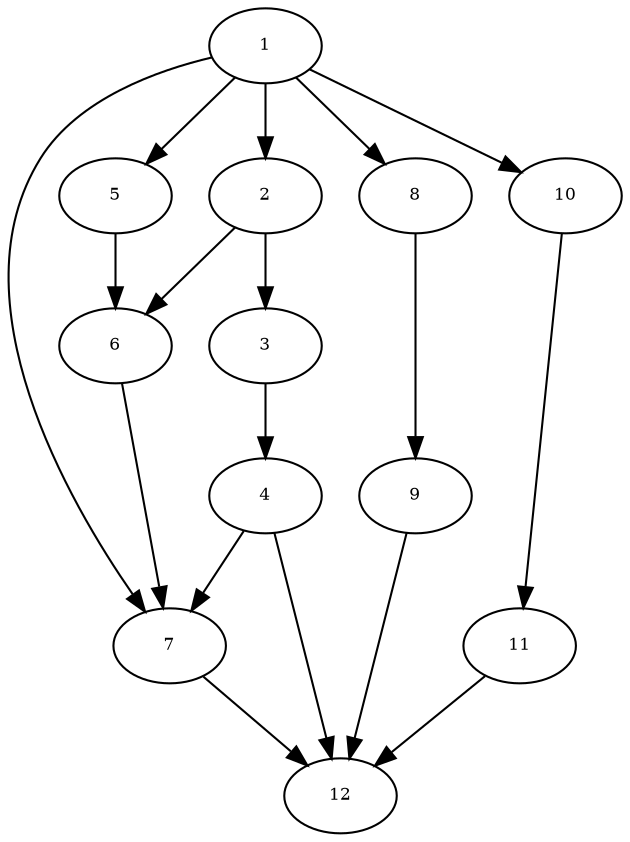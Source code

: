 digraph RGL__DirectedAdjacencyGraph {
    3 [
        fontsize = 8,
        label = 1
    ]

    5 [
        fontsize = 8,
        label = 2
    ]

    11 [
        fontsize = 8,
        label = 5
    ]

    17 [
        fontsize = 8,
        label = 8
    ]

    21 [
        fontsize = 8,
        label = 10
    ]

    7 [
        fontsize = 8,
        label = 3
    ]

    13 [
        fontsize = 8,
        label = 6
    ]

    9 [
        fontsize = 8,
        label = 4
    ]

    15 [
        fontsize = 8,
        label = 7
    ]

    25 [
        fontsize = 8,
        label = 12
    ]

    19 [
        fontsize = 8,
        label = 9
    ]

    23 [
        fontsize = 8,
        label = 11
    ]

    3 -> 5 [
        fontsize = 8
    ]

    3 -> 11 [
        fontsize = 8
    ]

    3 -> 17 [
        fontsize = 8
    ]

    3 -> 21 [
        fontsize = 8
    ]

    3 -> 15 [
        fontsize = 8
    ]

    5 -> 7 [
        fontsize = 8
    ]

    5 -> 13 [
        fontsize = 8
    ]

    11 -> 13 [
        fontsize = 8
    ]

    17 -> 19 [
        fontsize = 8
    ]

    21 -> 23 [
        fontsize = 8
    ]

    7 -> 9 [
        fontsize = 8
    ]

    13 -> 15 [
        fontsize = 8
    ]

    9 -> 15 [
        fontsize = 8
    ]

    9 -> 25 [
        fontsize = 8
    ]

    15 -> 25 [
        fontsize = 8
    ]

    19 -> 25 [
        fontsize = 8
    ]

    23 -> 25 [
        fontsize = 8
    ]
}
